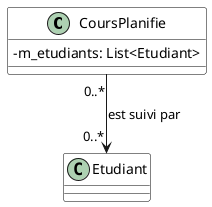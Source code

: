 @startuml EtudiantAssociationDirigee
skinparam classAttributeIconSize 0
skinparam class {
    BackgroundColor White
    BorderColor #000
}

CoursPlanifie "0..*" --> "0..*" Etudiant : est suivi par

class CoursPlanifie {
    - m_etudiants: List<Etudiant>
}
class Etudiant {

}
@enduml
